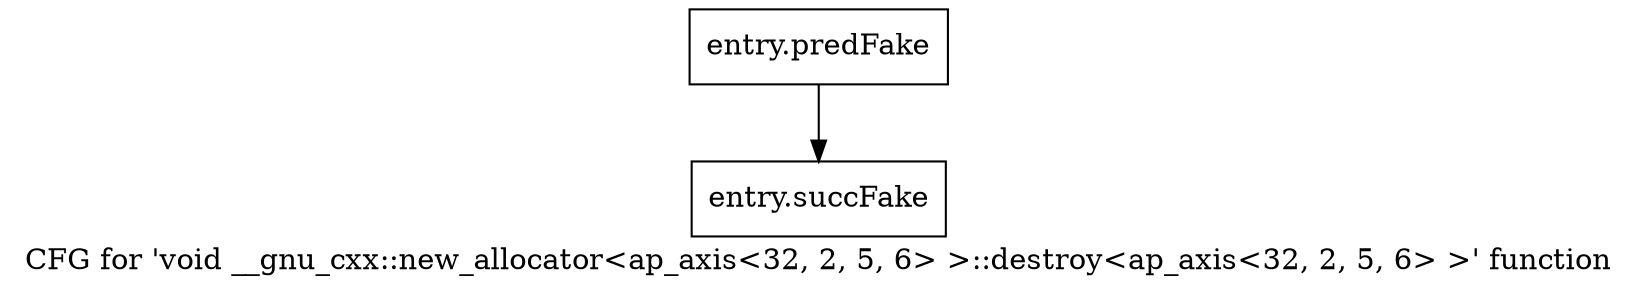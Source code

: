 digraph "CFG for 'void __gnu_cxx::new_allocator\<ap_axis\<32, 2, 5, 6\> \>::destroy\<ap_axis\<32, 2, 5, 6\> \>' function" {
	label="CFG for 'void __gnu_cxx::new_allocator\<ap_axis\<32, 2, 5, 6\> \>::destroy\<ap_axis\<32, 2, 5, 6\> \>' function";

	Node0x48175c0 [shape=record,filename="",linenumber="",label="{entry.predFake}"];
	Node0x48175c0 -> Node0x483aba0[ callList="" memoryops="" filename="/proj/xbuilds/2019.2_0801_1/installs/lin64/Vivado/HEAD/tps/lnx64/gcc-6.2.0/lib/gcc/x86_64-pc-linux-gnu/6.2.0/../../../../include/c++/6.2.0/ext/new_allocator.h"];
	Node0x483aba0 [shape=record,filename="/proj/xbuilds/2019.2_0801_1/installs/lin64/Vivado/HEAD/tps/lnx64/gcc-6.2.0/lib/gcc/x86_64-pc-linux-gnu/6.2.0/../../../../include/c++/6.2.0/ext/new_allocator.h",linenumber="124",label="{entry.succFake}"];
}
